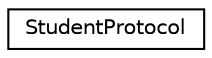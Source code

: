 digraph "Graphical Class Hierarchy"
{
 // LATEX_PDF_SIZE
  edge [fontname="Helvetica",fontsize="10",labelfontname="Helvetica",labelfontsize="10"];
  node [fontname="Helvetica",fontsize="10",shape=record];
  rankdir="LR";
  Node0 [label="StudentProtocol",height=0.2,width=0.4,color="black", fillcolor="white", style="filled",URL="$struct_student_protocol.html",tooltip=" "];
}

